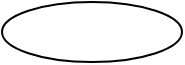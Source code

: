 <mxfile version="14.6.13" type="github"><diagram id="S2sxaSUKV-EeUd9-0h2x" name="Page-1"><mxGraphModel dx="965" dy="1768" grid="1" gridSize="10" guides="1" tooltips="1" connect="1" arrows="1" fold="1" page="1" pageScale="1" pageWidth="827" pageHeight="1169" math="0" shadow="0"><root><mxCell id="0"/><mxCell id="1" parent="0"/><mxCell id="Z1eAPbJxw86gLWSEkADL-1" value="" style="ellipse;whiteSpace=wrap;html=1;" vertex="1" parent="1"><mxGeometry x="180" y="-580" width="90" height="30" as="geometry"/></mxCell></root></mxGraphModel></diagram></mxfile>